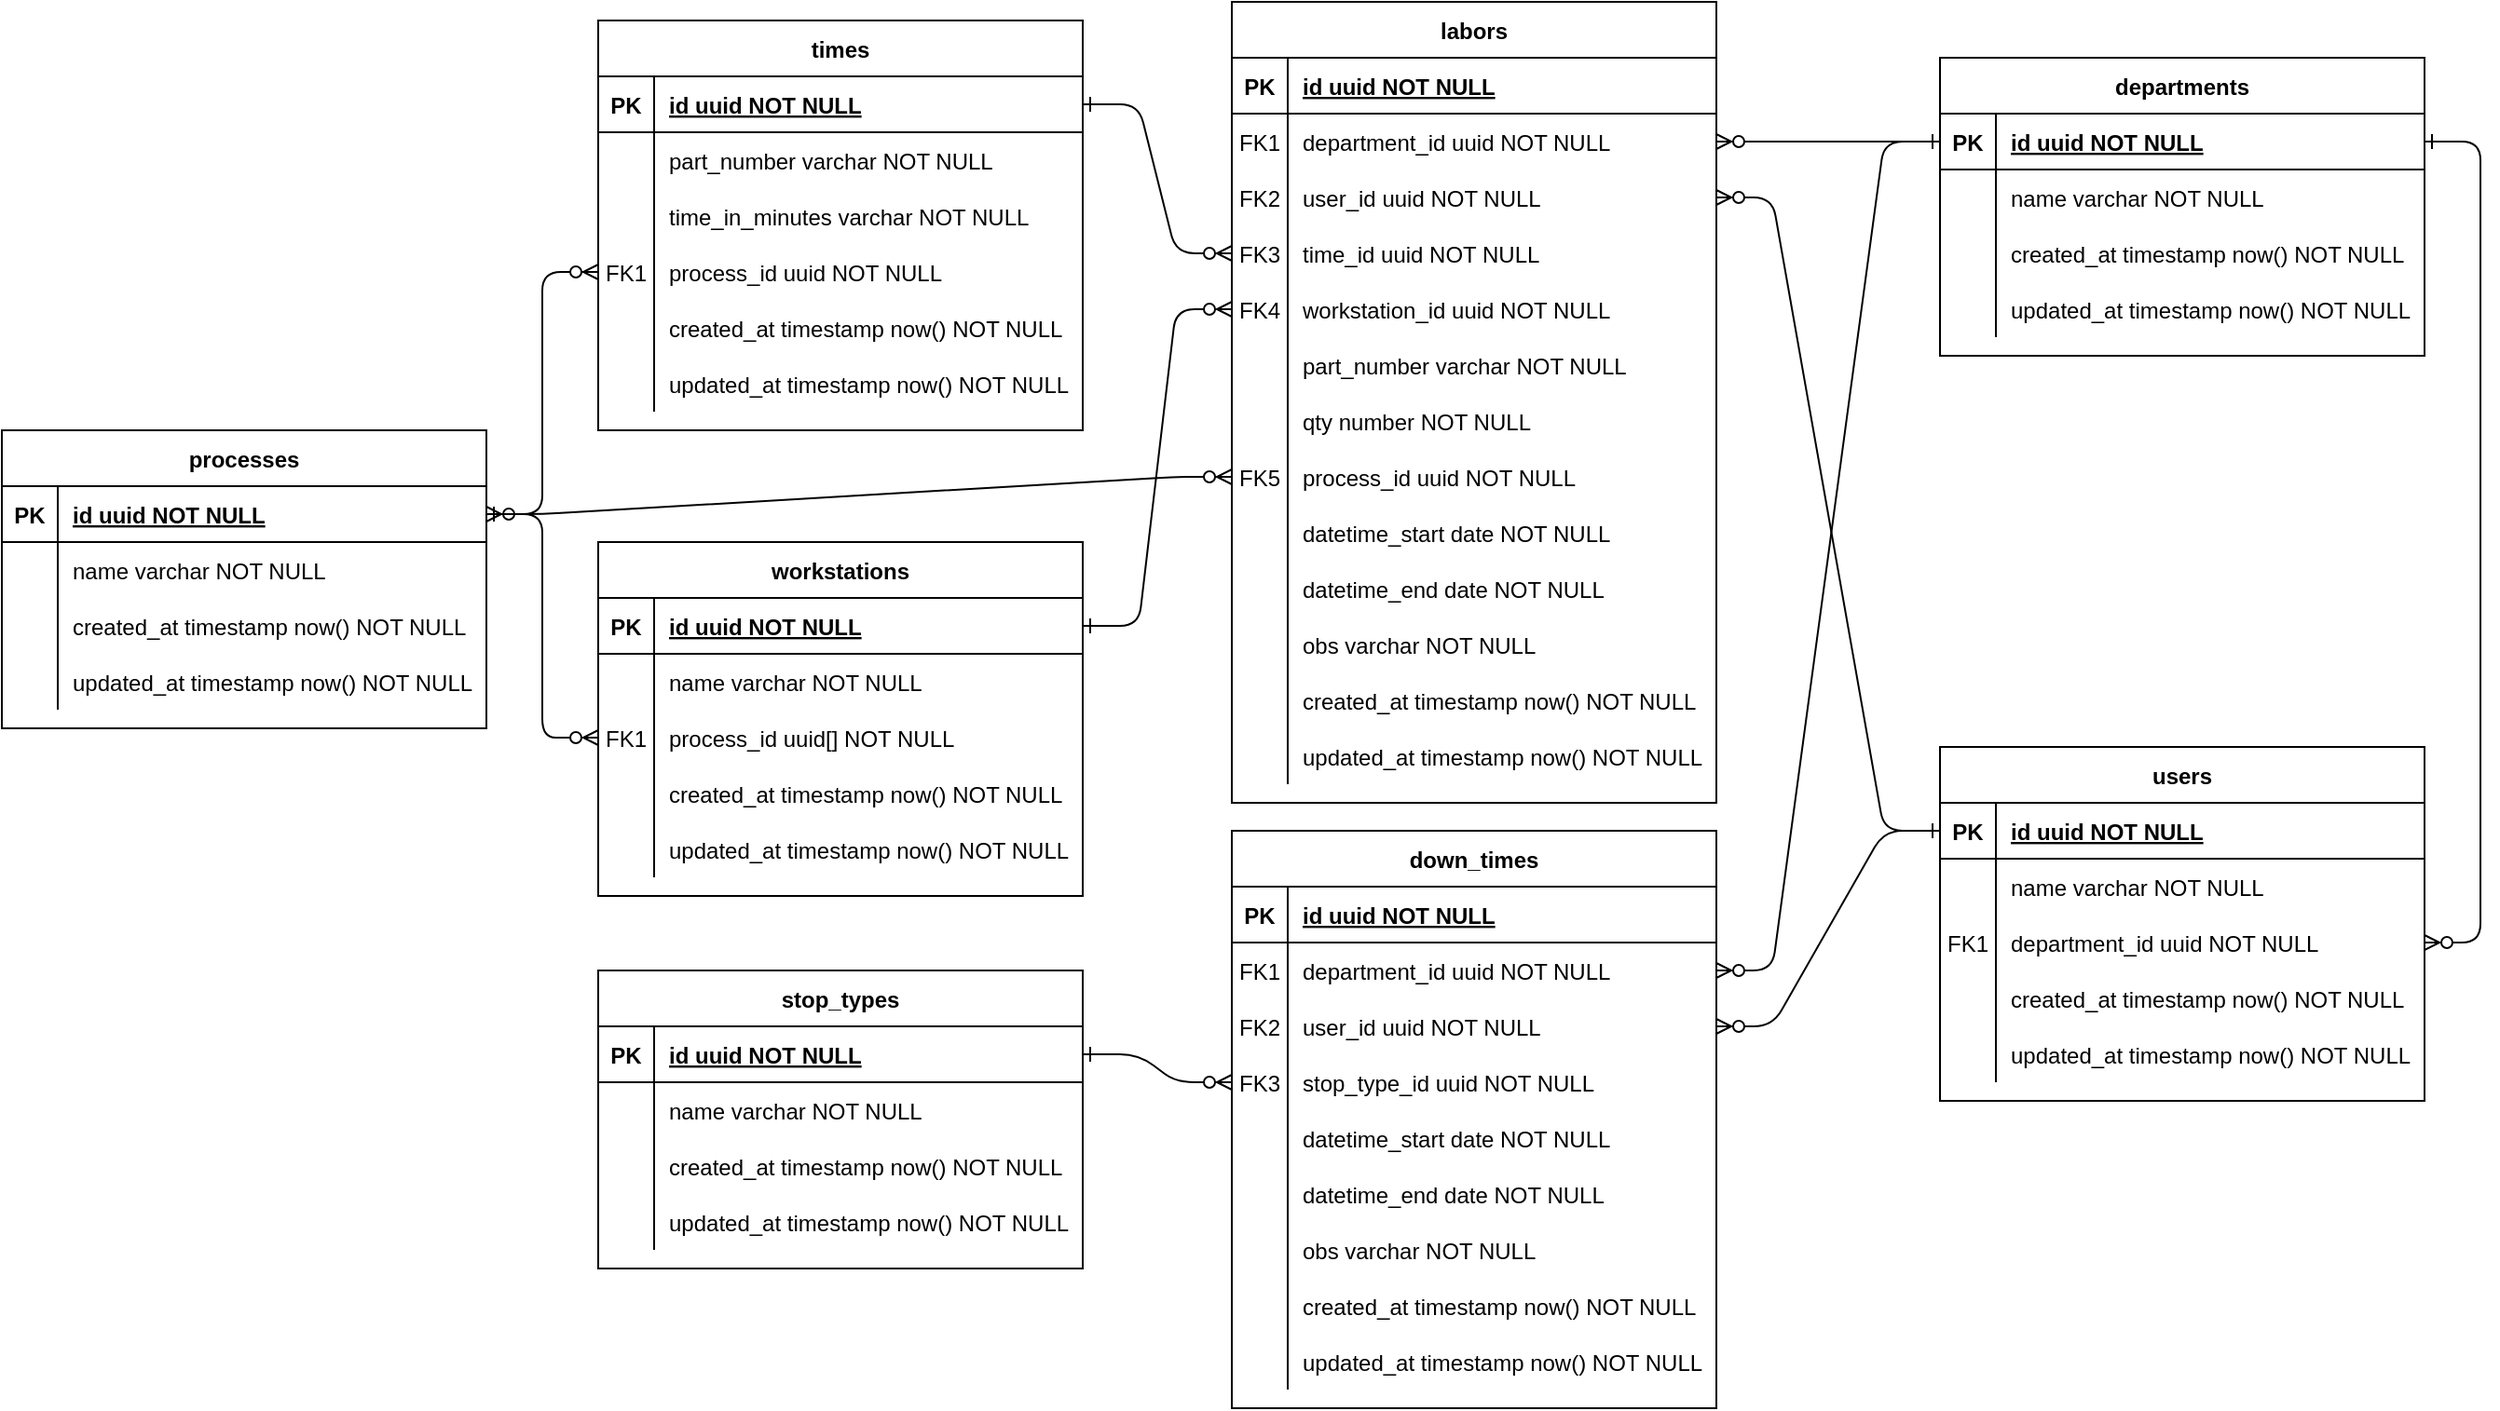<mxfile version="17.4.6" type="github">
  <diagram id="R2lEEEUBdFMjLlhIrx00" name="Page-1">
    <mxGraphModel dx="2272" dy="754" grid="1" gridSize="10" guides="1" tooltips="1" connect="1" arrows="1" fold="1" page="1" pageScale="1" pageWidth="850" pageHeight="1100" math="0" shadow="0" extFonts="Permanent Marker^https://fonts.googleapis.com/css?family=Permanent+Marker">
      <root>
        <mxCell id="0" />
        <mxCell id="1" parent="0" />
        <mxCell id="C-vyLk0tnHw3VtMMgP7b-13" value="down_times" style="shape=table;startSize=30;container=1;collapsible=1;childLayout=tableLayout;fixedRows=1;rowLines=0;fontStyle=1;align=center;resizeLast=1;" parent="1" vertex="1">
          <mxGeometry x="420" y="495" width="260" height="310" as="geometry" />
        </mxCell>
        <mxCell id="C-vyLk0tnHw3VtMMgP7b-14" value="" style="shape=partialRectangle;collapsible=0;dropTarget=0;pointerEvents=0;fillColor=none;points=[[0,0.5],[1,0.5]];portConstraint=eastwest;top=0;left=0;right=0;bottom=1;" parent="C-vyLk0tnHw3VtMMgP7b-13" vertex="1">
          <mxGeometry y="30" width="260" height="30" as="geometry" />
        </mxCell>
        <mxCell id="C-vyLk0tnHw3VtMMgP7b-15" value="PK" style="shape=partialRectangle;overflow=hidden;connectable=0;fillColor=none;top=0;left=0;bottom=0;right=0;fontStyle=1;" parent="C-vyLk0tnHw3VtMMgP7b-14" vertex="1">
          <mxGeometry width="30" height="30" as="geometry">
            <mxRectangle width="30" height="30" as="alternateBounds" />
          </mxGeometry>
        </mxCell>
        <mxCell id="C-vyLk0tnHw3VtMMgP7b-16" value="id uuid NOT NULL" style="shape=partialRectangle;overflow=hidden;connectable=0;fillColor=none;top=0;left=0;bottom=0;right=0;align=left;spacingLeft=6;fontStyle=5;" parent="C-vyLk0tnHw3VtMMgP7b-14" vertex="1">
          <mxGeometry x="30" width="230" height="30" as="geometry">
            <mxRectangle width="230" height="30" as="alternateBounds" />
          </mxGeometry>
        </mxCell>
        <mxCell id="C-vyLk0tnHw3VtMMgP7b-20" value="" style="shape=partialRectangle;collapsible=0;dropTarget=0;pointerEvents=0;fillColor=none;points=[[0,0.5],[1,0.5]];portConstraint=eastwest;top=0;left=0;right=0;bottom=0;" parent="C-vyLk0tnHw3VtMMgP7b-13" vertex="1">
          <mxGeometry y="60" width="260" height="30" as="geometry" />
        </mxCell>
        <mxCell id="C-vyLk0tnHw3VtMMgP7b-21" value="FK1" style="shape=partialRectangle;overflow=hidden;connectable=0;fillColor=none;top=0;left=0;bottom=0;right=0;" parent="C-vyLk0tnHw3VtMMgP7b-20" vertex="1">
          <mxGeometry width="30" height="30" as="geometry">
            <mxRectangle width="30" height="30" as="alternateBounds" />
          </mxGeometry>
        </mxCell>
        <mxCell id="C-vyLk0tnHw3VtMMgP7b-22" value="department_id uuid NOT NULL" style="shape=partialRectangle;overflow=hidden;connectable=0;fillColor=none;top=0;left=0;bottom=0;right=0;align=left;spacingLeft=6;" parent="C-vyLk0tnHw3VtMMgP7b-20" vertex="1">
          <mxGeometry x="30" width="230" height="30" as="geometry">
            <mxRectangle width="230" height="30" as="alternateBounds" />
          </mxGeometry>
        </mxCell>
        <mxCell id="Px8JfDyKP4B-a5duTkVS-34" value="" style="shape=partialRectangle;collapsible=0;dropTarget=0;pointerEvents=0;fillColor=none;points=[[0,0.5],[1,0.5]];portConstraint=eastwest;top=0;left=0;right=0;bottom=0;" vertex="1" parent="C-vyLk0tnHw3VtMMgP7b-13">
          <mxGeometry y="90" width="260" height="30" as="geometry" />
        </mxCell>
        <mxCell id="Px8JfDyKP4B-a5duTkVS-35" value="FK2" style="shape=partialRectangle;overflow=hidden;connectable=0;fillColor=none;top=0;left=0;bottom=0;right=0;" vertex="1" parent="Px8JfDyKP4B-a5duTkVS-34">
          <mxGeometry width="30" height="30" as="geometry">
            <mxRectangle width="30" height="30" as="alternateBounds" />
          </mxGeometry>
        </mxCell>
        <mxCell id="Px8JfDyKP4B-a5duTkVS-36" value="user_id uuid NOT NULL" style="shape=partialRectangle;overflow=hidden;connectable=0;fillColor=none;top=0;left=0;bottom=0;right=0;align=left;spacingLeft=6;" vertex="1" parent="Px8JfDyKP4B-a5duTkVS-34">
          <mxGeometry x="30" width="230" height="30" as="geometry">
            <mxRectangle width="230" height="30" as="alternateBounds" />
          </mxGeometry>
        </mxCell>
        <mxCell id="Px8JfDyKP4B-a5duTkVS-23" value="" style="shape=partialRectangle;collapsible=0;dropTarget=0;pointerEvents=0;fillColor=none;points=[[0,0.5],[1,0.5]];portConstraint=eastwest;top=0;left=0;right=0;bottom=0;" vertex="1" parent="C-vyLk0tnHw3VtMMgP7b-13">
          <mxGeometry y="120" width="260" height="30" as="geometry" />
        </mxCell>
        <mxCell id="Px8JfDyKP4B-a5duTkVS-24" value="FK3" style="shape=partialRectangle;overflow=hidden;connectable=0;fillColor=none;top=0;left=0;bottom=0;right=0;" vertex="1" parent="Px8JfDyKP4B-a5duTkVS-23">
          <mxGeometry width="30" height="30" as="geometry">
            <mxRectangle width="30" height="30" as="alternateBounds" />
          </mxGeometry>
        </mxCell>
        <mxCell id="Px8JfDyKP4B-a5duTkVS-25" value="stop_type_id uuid NOT NULL" style="shape=partialRectangle;overflow=hidden;connectable=0;fillColor=none;top=0;left=0;bottom=0;right=0;align=left;spacingLeft=6;" vertex="1" parent="Px8JfDyKP4B-a5duTkVS-23">
          <mxGeometry x="30" width="230" height="30" as="geometry">
            <mxRectangle width="230" height="30" as="alternateBounds" />
          </mxGeometry>
        </mxCell>
        <mxCell id="Px8JfDyKP4B-a5duTkVS-28" value="" style="shape=partialRectangle;collapsible=0;dropTarget=0;pointerEvents=0;fillColor=none;points=[[0,0.5],[1,0.5]];portConstraint=eastwest;top=0;left=0;right=0;bottom=0;" vertex="1" parent="C-vyLk0tnHw3VtMMgP7b-13">
          <mxGeometry y="150" width="260" height="30" as="geometry" />
        </mxCell>
        <mxCell id="Px8JfDyKP4B-a5duTkVS-29" value="" style="shape=partialRectangle;overflow=hidden;connectable=0;fillColor=none;top=0;left=0;bottom=0;right=0;" vertex="1" parent="Px8JfDyKP4B-a5duTkVS-28">
          <mxGeometry width="30" height="30" as="geometry">
            <mxRectangle width="30" height="30" as="alternateBounds" />
          </mxGeometry>
        </mxCell>
        <mxCell id="Px8JfDyKP4B-a5duTkVS-30" value="datetime_start date NOT NULL" style="shape=partialRectangle;overflow=hidden;connectable=0;fillColor=none;top=0;left=0;bottom=0;right=0;align=left;spacingLeft=6;" vertex="1" parent="Px8JfDyKP4B-a5duTkVS-28">
          <mxGeometry x="30" width="230" height="30" as="geometry">
            <mxRectangle width="230" height="30" as="alternateBounds" />
          </mxGeometry>
        </mxCell>
        <mxCell id="Px8JfDyKP4B-a5duTkVS-20" value="" style="shape=partialRectangle;collapsible=0;dropTarget=0;pointerEvents=0;fillColor=none;points=[[0,0.5],[1,0.5]];portConstraint=eastwest;top=0;left=0;right=0;bottom=0;" vertex="1" parent="C-vyLk0tnHw3VtMMgP7b-13">
          <mxGeometry y="180" width="260" height="30" as="geometry" />
        </mxCell>
        <mxCell id="Px8JfDyKP4B-a5duTkVS-21" value="" style="shape=partialRectangle;overflow=hidden;connectable=0;fillColor=none;top=0;left=0;bottom=0;right=0;" vertex="1" parent="Px8JfDyKP4B-a5duTkVS-20">
          <mxGeometry width="30" height="30" as="geometry">
            <mxRectangle width="30" height="30" as="alternateBounds" />
          </mxGeometry>
        </mxCell>
        <mxCell id="Px8JfDyKP4B-a5duTkVS-22" value="datetime_end date NOT NULL" style="shape=partialRectangle;overflow=hidden;connectable=0;fillColor=none;top=0;left=0;bottom=0;right=0;align=left;spacingLeft=6;" vertex="1" parent="Px8JfDyKP4B-a5duTkVS-20">
          <mxGeometry x="30" width="230" height="30" as="geometry">
            <mxRectangle width="230" height="30" as="alternateBounds" />
          </mxGeometry>
        </mxCell>
        <mxCell id="Px8JfDyKP4B-a5duTkVS-39" value="" style="shape=partialRectangle;collapsible=0;dropTarget=0;pointerEvents=0;fillColor=none;points=[[0,0.5],[1,0.5]];portConstraint=eastwest;top=0;left=0;right=0;bottom=0;" vertex="1" parent="C-vyLk0tnHw3VtMMgP7b-13">
          <mxGeometry y="210" width="260" height="30" as="geometry" />
        </mxCell>
        <mxCell id="Px8JfDyKP4B-a5duTkVS-40" value="" style="shape=partialRectangle;overflow=hidden;connectable=0;fillColor=none;top=0;left=0;bottom=0;right=0;" vertex="1" parent="Px8JfDyKP4B-a5duTkVS-39">
          <mxGeometry width="30" height="30" as="geometry">
            <mxRectangle width="30" height="30" as="alternateBounds" />
          </mxGeometry>
        </mxCell>
        <mxCell id="Px8JfDyKP4B-a5duTkVS-41" value="obs varchar NOT NULL" style="shape=partialRectangle;overflow=hidden;connectable=0;fillColor=none;top=0;left=0;bottom=0;right=0;align=left;spacingLeft=6;" vertex="1" parent="Px8JfDyKP4B-a5duTkVS-39">
          <mxGeometry x="30" width="230" height="30" as="geometry">
            <mxRectangle width="230" height="30" as="alternateBounds" />
          </mxGeometry>
        </mxCell>
        <mxCell id="Px8JfDyKP4B-a5duTkVS-31" value="" style="shape=partialRectangle;collapsible=0;dropTarget=0;pointerEvents=0;fillColor=none;points=[[0,0.5],[1,0.5]];portConstraint=eastwest;top=0;left=0;right=0;bottom=0;" vertex="1" parent="C-vyLk0tnHw3VtMMgP7b-13">
          <mxGeometry y="240" width="260" height="30" as="geometry" />
        </mxCell>
        <mxCell id="Px8JfDyKP4B-a5duTkVS-32" value="" style="shape=partialRectangle;overflow=hidden;connectable=0;fillColor=none;top=0;left=0;bottom=0;right=0;" vertex="1" parent="Px8JfDyKP4B-a5duTkVS-31">
          <mxGeometry width="30" height="30" as="geometry">
            <mxRectangle width="30" height="30" as="alternateBounds" />
          </mxGeometry>
        </mxCell>
        <mxCell id="Px8JfDyKP4B-a5duTkVS-33" value="created_at timestamp now() NOT NULL" style="shape=partialRectangle;overflow=hidden;connectable=0;fillColor=none;top=0;left=0;bottom=0;right=0;align=left;spacingLeft=6;" vertex="1" parent="Px8JfDyKP4B-a5duTkVS-31">
          <mxGeometry x="30" width="230" height="30" as="geometry">
            <mxRectangle width="230" height="30" as="alternateBounds" />
          </mxGeometry>
        </mxCell>
        <mxCell id="Px8JfDyKP4B-a5duTkVS-4" value="" style="shape=partialRectangle;collapsible=0;dropTarget=0;pointerEvents=0;fillColor=none;points=[[0,0.5],[1,0.5]];portConstraint=eastwest;top=0;left=0;right=0;bottom=0;" vertex="1" parent="C-vyLk0tnHw3VtMMgP7b-13">
          <mxGeometry y="270" width="260" height="30" as="geometry" />
        </mxCell>
        <mxCell id="Px8JfDyKP4B-a5duTkVS-5" value="" style="shape=partialRectangle;overflow=hidden;connectable=0;fillColor=none;top=0;left=0;bottom=0;right=0;" vertex="1" parent="Px8JfDyKP4B-a5duTkVS-4">
          <mxGeometry width="30" height="30" as="geometry">
            <mxRectangle width="30" height="30" as="alternateBounds" />
          </mxGeometry>
        </mxCell>
        <mxCell id="Px8JfDyKP4B-a5duTkVS-6" value="updated_at timestamp now() NOT NULL" style="shape=partialRectangle;overflow=hidden;connectable=0;fillColor=none;top=0;left=0;bottom=0;right=0;align=left;spacingLeft=6;" vertex="1" parent="Px8JfDyKP4B-a5duTkVS-4">
          <mxGeometry x="30" width="230" height="30" as="geometry">
            <mxRectangle width="230" height="30" as="alternateBounds" />
          </mxGeometry>
        </mxCell>
        <mxCell id="C-vyLk0tnHw3VtMMgP7b-23" value="times" style="shape=table;startSize=30;container=1;collapsible=1;childLayout=tableLayout;fixedRows=1;rowLines=0;fontStyle=1;align=center;resizeLast=1;" parent="1" vertex="1">
          <mxGeometry x="80" y="60" width="260" height="220" as="geometry" />
        </mxCell>
        <mxCell id="C-vyLk0tnHw3VtMMgP7b-24" value="" style="shape=partialRectangle;collapsible=0;dropTarget=0;pointerEvents=0;fillColor=none;points=[[0,0.5],[1,0.5]];portConstraint=eastwest;top=0;left=0;right=0;bottom=1;" parent="C-vyLk0tnHw3VtMMgP7b-23" vertex="1">
          <mxGeometry y="30" width="260" height="30" as="geometry" />
        </mxCell>
        <mxCell id="C-vyLk0tnHw3VtMMgP7b-25" value="PK" style="shape=partialRectangle;overflow=hidden;connectable=0;fillColor=none;top=0;left=0;bottom=0;right=0;fontStyle=1;" parent="C-vyLk0tnHw3VtMMgP7b-24" vertex="1">
          <mxGeometry width="30" height="30" as="geometry">
            <mxRectangle width="30" height="30" as="alternateBounds" />
          </mxGeometry>
        </mxCell>
        <mxCell id="C-vyLk0tnHw3VtMMgP7b-26" value="id uuid NOT NULL " style="shape=partialRectangle;overflow=hidden;connectable=0;fillColor=none;top=0;left=0;bottom=0;right=0;align=left;spacingLeft=6;fontStyle=5;" parent="C-vyLk0tnHw3VtMMgP7b-24" vertex="1">
          <mxGeometry x="30" width="230" height="30" as="geometry">
            <mxRectangle width="230" height="30" as="alternateBounds" />
          </mxGeometry>
        </mxCell>
        <mxCell id="Px8JfDyKP4B-a5duTkVS-7" value="" style="shape=partialRectangle;collapsible=0;dropTarget=0;pointerEvents=0;fillColor=none;points=[[0,0.5],[1,0.5]];portConstraint=eastwest;top=0;left=0;right=0;bottom=0;" vertex="1" parent="C-vyLk0tnHw3VtMMgP7b-23">
          <mxGeometry y="60" width="260" height="30" as="geometry" />
        </mxCell>
        <mxCell id="Px8JfDyKP4B-a5duTkVS-8" value="" style="shape=partialRectangle;overflow=hidden;connectable=0;fillColor=none;top=0;left=0;bottom=0;right=0;" vertex="1" parent="Px8JfDyKP4B-a5duTkVS-7">
          <mxGeometry width="30" height="30" as="geometry">
            <mxRectangle width="30" height="30" as="alternateBounds" />
          </mxGeometry>
        </mxCell>
        <mxCell id="Px8JfDyKP4B-a5duTkVS-9" value="part_number varchar NOT NULL" style="shape=partialRectangle;overflow=hidden;connectable=0;fillColor=none;top=0;left=0;bottom=0;right=0;align=left;spacingLeft=6;" vertex="1" parent="Px8JfDyKP4B-a5duTkVS-7">
          <mxGeometry x="30" width="230" height="30" as="geometry">
            <mxRectangle width="230" height="30" as="alternateBounds" />
          </mxGeometry>
        </mxCell>
        <mxCell id="Px8JfDyKP4B-a5duTkVS-100" value="" style="shape=partialRectangle;collapsible=0;dropTarget=0;pointerEvents=0;fillColor=none;points=[[0,0.5],[1,0.5]];portConstraint=eastwest;top=0;left=0;right=0;bottom=0;" vertex="1" parent="C-vyLk0tnHw3VtMMgP7b-23">
          <mxGeometry y="90" width="260" height="30" as="geometry" />
        </mxCell>
        <mxCell id="Px8JfDyKP4B-a5duTkVS-101" value="" style="shape=partialRectangle;overflow=hidden;connectable=0;fillColor=none;top=0;left=0;bottom=0;right=0;" vertex="1" parent="Px8JfDyKP4B-a5duTkVS-100">
          <mxGeometry width="30" height="30" as="geometry">
            <mxRectangle width="30" height="30" as="alternateBounds" />
          </mxGeometry>
        </mxCell>
        <mxCell id="Px8JfDyKP4B-a5duTkVS-102" value="time_in_minutes varchar NOT NULL" style="shape=partialRectangle;overflow=hidden;connectable=0;fillColor=none;top=0;left=0;bottom=0;right=0;align=left;spacingLeft=6;" vertex="1" parent="Px8JfDyKP4B-a5duTkVS-100">
          <mxGeometry x="30" width="230" height="30" as="geometry">
            <mxRectangle width="230" height="30" as="alternateBounds" />
          </mxGeometry>
        </mxCell>
        <mxCell id="Px8JfDyKP4B-a5duTkVS-141" value="" style="shape=partialRectangle;collapsible=0;dropTarget=0;pointerEvents=0;fillColor=none;points=[[0,0.5],[1,0.5]];portConstraint=eastwest;top=0;left=0;right=0;bottom=0;" vertex="1" parent="C-vyLk0tnHw3VtMMgP7b-23">
          <mxGeometry y="120" width="260" height="30" as="geometry" />
        </mxCell>
        <mxCell id="Px8JfDyKP4B-a5duTkVS-142" value="FK1" style="shape=partialRectangle;overflow=hidden;connectable=0;fillColor=none;top=0;left=0;bottom=0;right=0;" vertex="1" parent="Px8JfDyKP4B-a5duTkVS-141">
          <mxGeometry width="30" height="30" as="geometry">
            <mxRectangle width="30" height="30" as="alternateBounds" />
          </mxGeometry>
        </mxCell>
        <mxCell id="Px8JfDyKP4B-a5duTkVS-143" value="process_id uuid NOT NULL" style="shape=partialRectangle;overflow=hidden;connectable=0;fillColor=none;top=0;left=0;bottom=0;right=0;align=left;spacingLeft=6;" vertex="1" parent="Px8JfDyKP4B-a5duTkVS-141">
          <mxGeometry x="30" width="230" height="30" as="geometry">
            <mxRectangle width="230" height="30" as="alternateBounds" />
          </mxGeometry>
        </mxCell>
        <mxCell id="Px8JfDyKP4B-a5duTkVS-13" value="" style="shape=partialRectangle;collapsible=0;dropTarget=0;pointerEvents=0;fillColor=none;points=[[0,0.5],[1,0.5]];portConstraint=eastwest;top=0;left=0;right=0;bottom=0;" vertex="1" parent="C-vyLk0tnHw3VtMMgP7b-23">
          <mxGeometry y="150" width="260" height="30" as="geometry" />
        </mxCell>
        <mxCell id="Px8JfDyKP4B-a5duTkVS-14" value="" style="shape=partialRectangle;overflow=hidden;connectable=0;fillColor=none;top=0;left=0;bottom=0;right=0;" vertex="1" parent="Px8JfDyKP4B-a5duTkVS-13">
          <mxGeometry width="30" height="30" as="geometry">
            <mxRectangle width="30" height="30" as="alternateBounds" />
          </mxGeometry>
        </mxCell>
        <mxCell id="Px8JfDyKP4B-a5duTkVS-15" value="created_at timestamp now() NOT NULL" style="shape=partialRectangle;overflow=hidden;connectable=0;fillColor=none;top=0;left=0;bottom=0;right=0;align=left;spacingLeft=6;" vertex="1" parent="Px8JfDyKP4B-a5duTkVS-13">
          <mxGeometry x="30" width="230" height="30" as="geometry">
            <mxRectangle width="230" height="30" as="alternateBounds" />
          </mxGeometry>
        </mxCell>
        <mxCell id="Px8JfDyKP4B-a5duTkVS-42" value="" style="shape=partialRectangle;collapsible=0;dropTarget=0;pointerEvents=0;fillColor=none;points=[[0,0.5],[1,0.5]];portConstraint=eastwest;top=0;left=0;right=0;bottom=0;" vertex="1" parent="C-vyLk0tnHw3VtMMgP7b-23">
          <mxGeometry y="180" width="260" height="30" as="geometry" />
        </mxCell>
        <mxCell id="Px8JfDyKP4B-a5duTkVS-43" value="" style="shape=partialRectangle;overflow=hidden;connectable=0;fillColor=none;top=0;left=0;bottom=0;right=0;" vertex="1" parent="Px8JfDyKP4B-a5duTkVS-42">
          <mxGeometry width="30" height="30" as="geometry">
            <mxRectangle width="30" height="30" as="alternateBounds" />
          </mxGeometry>
        </mxCell>
        <mxCell id="Px8JfDyKP4B-a5duTkVS-44" value="updated_at timestamp now() NOT NULL" style="shape=partialRectangle;overflow=hidden;connectable=0;fillColor=none;top=0;left=0;bottom=0;right=0;align=left;spacingLeft=6;" vertex="1" parent="Px8JfDyKP4B-a5duTkVS-42">
          <mxGeometry x="30" width="230" height="30" as="geometry">
            <mxRectangle width="230" height="30" as="alternateBounds" />
          </mxGeometry>
        </mxCell>
        <mxCell id="Px8JfDyKP4B-a5duTkVS-45" value="users" style="shape=table;startSize=30;container=1;collapsible=1;childLayout=tableLayout;fixedRows=1;rowLines=0;fontStyle=1;align=center;resizeLast=1;" vertex="1" parent="1">
          <mxGeometry x="800" y="450" width="260" height="190" as="geometry" />
        </mxCell>
        <mxCell id="Px8JfDyKP4B-a5duTkVS-46" value="" style="shape=partialRectangle;collapsible=0;dropTarget=0;pointerEvents=0;fillColor=none;points=[[0,0.5],[1,0.5]];portConstraint=eastwest;top=0;left=0;right=0;bottom=1;" vertex="1" parent="Px8JfDyKP4B-a5duTkVS-45">
          <mxGeometry y="30" width="260" height="30" as="geometry" />
        </mxCell>
        <mxCell id="Px8JfDyKP4B-a5duTkVS-47" value="PK" style="shape=partialRectangle;overflow=hidden;connectable=0;fillColor=none;top=0;left=0;bottom=0;right=0;fontStyle=1;" vertex="1" parent="Px8JfDyKP4B-a5duTkVS-46">
          <mxGeometry width="30" height="30" as="geometry">
            <mxRectangle width="30" height="30" as="alternateBounds" />
          </mxGeometry>
        </mxCell>
        <mxCell id="Px8JfDyKP4B-a5duTkVS-48" value="id uuid NOT NULL" style="shape=partialRectangle;overflow=hidden;connectable=0;fillColor=none;top=0;left=0;bottom=0;right=0;align=left;spacingLeft=6;fontStyle=5;" vertex="1" parent="Px8JfDyKP4B-a5duTkVS-46">
          <mxGeometry x="30" width="230" height="30" as="geometry">
            <mxRectangle width="230" height="30" as="alternateBounds" />
          </mxGeometry>
        </mxCell>
        <mxCell id="Px8JfDyKP4B-a5duTkVS-52" value="" style="shape=partialRectangle;collapsible=0;dropTarget=0;pointerEvents=0;fillColor=none;points=[[0,0.5],[1,0.5]];portConstraint=eastwest;top=0;left=0;right=0;bottom=0;" vertex="1" parent="Px8JfDyKP4B-a5duTkVS-45">
          <mxGeometry y="60" width="260" height="30" as="geometry" />
        </mxCell>
        <mxCell id="Px8JfDyKP4B-a5duTkVS-53" value="" style="shape=partialRectangle;overflow=hidden;connectable=0;fillColor=none;top=0;left=0;bottom=0;right=0;" vertex="1" parent="Px8JfDyKP4B-a5duTkVS-52">
          <mxGeometry width="30" height="30" as="geometry">
            <mxRectangle width="30" height="30" as="alternateBounds" />
          </mxGeometry>
        </mxCell>
        <mxCell id="Px8JfDyKP4B-a5duTkVS-54" value="name varchar NOT NULL" style="shape=partialRectangle;overflow=hidden;connectable=0;fillColor=none;top=0;left=0;bottom=0;right=0;align=left;spacingLeft=6;" vertex="1" parent="Px8JfDyKP4B-a5duTkVS-52">
          <mxGeometry x="30" width="230" height="30" as="geometry">
            <mxRectangle width="230" height="30" as="alternateBounds" />
          </mxGeometry>
        </mxCell>
        <mxCell id="Px8JfDyKP4B-a5duTkVS-96" value="" style="shape=partialRectangle;collapsible=0;dropTarget=0;pointerEvents=0;fillColor=none;points=[[0,0.5],[1,0.5]];portConstraint=eastwest;top=0;left=0;right=0;bottom=0;" vertex="1" parent="Px8JfDyKP4B-a5duTkVS-45">
          <mxGeometry y="90" width="260" height="30" as="geometry" />
        </mxCell>
        <mxCell id="Px8JfDyKP4B-a5duTkVS-97" value="FK1" style="shape=partialRectangle;overflow=hidden;connectable=0;fillColor=none;top=0;left=0;bottom=0;right=0;" vertex="1" parent="Px8JfDyKP4B-a5duTkVS-96">
          <mxGeometry width="30" height="30" as="geometry">
            <mxRectangle width="30" height="30" as="alternateBounds" />
          </mxGeometry>
        </mxCell>
        <mxCell id="Px8JfDyKP4B-a5duTkVS-98" value="department_id uuid NOT NULL" style="shape=partialRectangle;overflow=hidden;connectable=0;fillColor=none;top=0;left=0;bottom=0;right=0;align=left;spacingLeft=6;" vertex="1" parent="Px8JfDyKP4B-a5duTkVS-96">
          <mxGeometry x="30" width="230" height="30" as="geometry">
            <mxRectangle width="230" height="30" as="alternateBounds" />
          </mxGeometry>
        </mxCell>
        <mxCell id="Px8JfDyKP4B-a5duTkVS-70" value="" style="shape=partialRectangle;collapsible=0;dropTarget=0;pointerEvents=0;fillColor=none;points=[[0,0.5],[1,0.5]];portConstraint=eastwest;top=0;left=0;right=0;bottom=0;" vertex="1" parent="Px8JfDyKP4B-a5duTkVS-45">
          <mxGeometry y="120" width="260" height="30" as="geometry" />
        </mxCell>
        <mxCell id="Px8JfDyKP4B-a5duTkVS-71" value="" style="shape=partialRectangle;overflow=hidden;connectable=0;fillColor=none;top=0;left=0;bottom=0;right=0;" vertex="1" parent="Px8JfDyKP4B-a5duTkVS-70">
          <mxGeometry width="30" height="30" as="geometry">
            <mxRectangle width="30" height="30" as="alternateBounds" />
          </mxGeometry>
        </mxCell>
        <mxCell id="Px8JfDyKP4B-a5duTkVS-72" value="created_at timestamp now() NOT NULL" style="shape=partialRectangle;overflow=hidden;connectable=0;fillColor=none;top=0;left=0;bottom=0;right=0;align=left;spacingLeft=6;" vertex="1" parent="Px8JfDyKP4B-a5duTkVS-70">
          <mxGeometry x="30" width="230" height="30" as="geometry">
            <mxRectangle width="230" height="30" as="alternateBounds" />
          </mxGeometry>
        </mxCell>
        <mxCell id="Px8JfDyKP4B-a5duTkVS-73" value="" style="shape=partialRectangle;collapsible=0;dropTarget=0;pointerEvents=0;fillColor=none;points=[[0,0.5],[1,0.5]];portConstraint=eastwest;top=0;left=0;right=0;bottom=0;" vertex="1" parent="Px8JfDyKP4B-a5duTkVS-45">
          <mxGeometry y="150" width="260" height="30" as="geometry" />
        </mxCell>
        <mxCell id="Px8JfDyKP4B-a5duTkVS-74" value="" style="shape=partialRectangle;overflow=hidden;connectable=0;fillColor=none;top=0;left=0;bottom=0;right=0;" vertex="1" parent="Px8JfDyKP4B-a5duTkVS-73">
          <mxGeometry width="30" height="30" as="geometry">
            <mxRectangle width="30" height="30" as="alternateBounds" />
          </mxGeometry>
        </mxCell>
        <mxCell id="Px8JfDyKP4B-a5duTkVS-75" value="updated_at timestamp now() NOT NULL" style="shape=partialRectangle;overflow=hidden;connectable=0;fillColor=none;top=0;left=0;bottom=0;right=0;align=left;spacingLeft=6;" vertex="1" parent="Px8JfDyKP4B-a5duTkVS-73">
          <mxGeometry x="30" width="230" height="30" as="geometry">
            <mxRectangle width="230" height="30" as="alternateBounds" />
          </mxGeometry>
        </mxCell>
        <mxCell id="Px8JfDyKP4B-a5duTkVS-80" value="" style="edgeStyle=entityRelationEdgeStyle;endArrow=ERzeroToMany;startArrow=ERone;endFill=1;startFill=0;entryX=1;entryY=0.5;entryDx=0;entryDy=0;exitX=0;exitY=0.5;exitDx=0;exitDy=0;" edge="1" parent="1" source="Px8JfDyKP4B-a5duTkVS-82" target="Px8JfDyKP4B-a5duTkVS-108">
          <mxGeometry width="100" height="100" relative="1" as="geometry">
            <mxPoint x="830" y="90" as="sourcePoint" />
            <mxPoint x="1040" y="160" as="targetPoint" />
          </mxGeometry>
        </mxCell>
        <mxCell id="Px8JfDyKP4B-a5duTkVS-81" value="departments" style="shape=table;startSize=30;container=1;collapsible=1;childLayout=tableLayout;fixedRows=1;rowLines=0;fontStyle=1;align=center;resizeLast=1;" vertex="1" parent="1">
          <mxGeometry x="800" y="80" width="260" height="160" as="geometry" />
        </mxCell>
        <mxCell id="Px8JfDyKP4B-a5duTkVS-82" value="" style="shape=partialRectangle;collapsible=0;dropTarget=0;pointerEvents=0;fillColor=none;points=[[0,0.5],[1,0.5]];portConstraint=eastwest;top=0;left=0;right=0;bottom=1;" vertex="1" parent="Px8JfDyKP4B-a5duTkVS-81">
          <mxGeometry y="30" width="260" height="30" as="geometry" />
        </mxCell>
        <mxCell id="Px8JfDyKP4B-a5duTkVS-83" value="PK" style="shape=partialRectangle;overflow=hidden;connectable=0;fillColor=none;top=0;left=0;bottom=0;right=0;fontStyle=1;" vertex="1" parent="Px8JfDyKP4B-a5duTkVS-82">
          <mxGeometry width="30" height="30" as="geometry">
            <mxRectangle width="30" height="30" as="alternateBounds" />
          </mxGeometry>
        </mxCell>
        <mxCell id="Px8JfDyKP4B-a5duTkVS-84" value="id uuid NOT NULL" style="shape=partialRectangle;overflow=hidden;connectable=0;fillColor=none;top=0;left=0;bottom=0;right=0;align=left;spacingLeft=6;fontStyle=5;" vertex="1" parent="Px8JfDyKP4B-a5duTkVS-82">
          <mxGeometry x="30" width="230" height="30" as="geometry">
            <mxRectangle width="230" height="30" as="alternateBounds" />
          </mxGeometry>
        </mxCell>
        <mxCell id="Px8JfDyKP4B-a5duTkVS-85" value="" style="shape=partialRectangle;collapsible=0;dropTarget=0;pointerEvents=0;fillColor=none;points=[[0,0.5],[1,0.5]];portConstraint=eastwest;top=0;left=0;right=0;bottom=0;" vertex="1" parent="Px8JfDyKP4B-a5duTkVS-81">
          <mxGeometry y="60" width="260" height="30" as="geometry" />
        </mxCell>
        <mxCell id="Px8JfDyKP4B-a5duTkVS-86" value="" style="shape=partialRectangle;overflow=hidden;connectable=0;fillColor=none;top=0;left=0;bottom=0;right=0;" vertex="1" parent="Px8JfDyKP4B-a5duTkVS-85">
          <mxGeometry width="30" height="30" as="geometry">
            <mxRectangle width="30" height="30" as="alternateBounds" />
          </mxGeometry>
        </mxCell>
        <mxCell id="Px8JfDyKP4B-a5duTkVS-87" value="name varchar NOT NULL" style="shape=partialRectangle;overflow=hidden;connectable=0;fillColor=none;top=0;left=0;bottom=0;right=0;align=left;spacingLeft=6;" vertex="1" parent="Px8JfDyKP4B-a5duTkVS-85">
          <mxGeometry x="30" width="230" height="30" as="geometry">
            <mxRectangle width="230" height="30" as="alternateBounds" />
          </mxGeometry>
        </mxCell>
        <mxCell id="Px8JfDyKP4B-a5duTkVS-88" value="" style="shape=partialRectangle;collapsible=0;dropTarget=0;pointerEvents=0;fillColor=none;points=[[0,0.5],[1,0.5]];portConstraint=eastwest;top=0;left=0;right=0;bottom=0;" vertex="1" parent="Px8JfDyKP4B-a5duTkVS-81">
          <mxGeometry y="90" width="260" height="30" as="geometry" />
        </mxCell>
        <mxCell id="Px8JfDyKP4B-a5duTkVS-89" value="" style="shape=partialRectangle;overflow=hidden;connectable=0;fillColor=none;top=0;left=0;bottom=0;right=0;" vertex="1" parent="Px8JfDyKP4B-a5duTkVS-88">
          <mxGeometry width="30" height="30" as="geometry">
            <mxRectangle width="30" height="30" as="alternateBounds" />
          </mxGeometry>
        </mxCell>
        <mxCell id="Px8JfDyKP4B-a5duTkVS-90" value="created_at timestamp now() NOT NULL" style="shape=partialRectangle;overflow=hidden;connectable=0;fillColor=none;top=0;left=0;bottom=0;right=0;align=left;spacingLeft=6;" vertex="1" parent="Px8JfDyKP4B-a5duTkVS-88">
          <mxGeometry x="30" width="230" height="30" as="geometry">
            <mxRectangle width="230" height="30" as="alternateBounds" />
          </mxGeometry>
        </mxCell>
        <mxCell id="Px8JfDyKP4B-a5duTkVS-91" value="" style="shape=partialRectangle;collapsible=0;dropTarget=0;pointerEvents=0;fillColor=none;points=[[0,0.5],[1,0.5]];portConstraint=eastwest;top=0;left=0;right=0;bottom=0;" vertex="1" parent="Px8JfDyKP4B-a5duTkVS-81">
          <mxGeometry y="120" width="260" height="30" as="geometry" />
        </mxCell>
        <mxCell id="Px8JfDyKP4B-a5duTkVS-92" value="" style="shape=partialRectangle;overflow=hidden;connectable=0;fillColor=none;top=0;left=0;bottom=0;right=0;" vertex="1" parent="Px8JfDyKP4B-a5duTkVS-91">
          <mxGeometry width="30" height="30" as="geometry">
            <mxRectangle width="30" height="30" as="alternateBounds" />
          </mxGeometry>
        </mxCell>
        <mxCell id="Px8JfDyKP4B-a5duTkVS-93" value="updated_at timestamp now() NOT NULL" style="shape=partialRectangle;overflow=hidden;connectable=0;fillColor=none;top=0;left=0;bottom=0;right=0;align=left;spacingLeft=6;" vertex="1" parent="Px8JfDyKP4B-a5duTkVS-91">
          <mxGeometry x="30" width="230" height="30" as="geometry">
            <mxRectangle width="230" height="30" as="alternateBounds" />
          </mxGeometry>
        </mxCell>
        <mxCell id="Px8JfDyKP4B-a5duTkVS-99" value="" style="edgeStyle=entityRelationEdgeStyle;endArrow=ERzeroToMany;startArrow=ERone;endFill=1;startFill=0;exitX=1;exitY=0.5;exitDx=0;exitDy=0;" edge="1" parent="1" source="Px8JfDyKP4B-a5duTkVS-82" target="Px8JfDyKP4B-a5duTkVS-96">
          <mxGeometry width="100" height="100" relative="1" as="geometry">
            <mxPoint x="640" y="110" as="sourcePoint" />
            <mxPoint x="850" y="180" as="targetPoint" />
          </mxGeometry>
        </mxCell>
        <mxCell id="Px8JfDyKP4B-a5duTkVS-103" value="" style="edgeStyle=entityRelationEdgeStyle;endArrow=ERzeroToMany;startArrow=ERone;endFill=1;startFill=0;entryX=1;entryY=0.5;entryDx=0;entryDy=0;exitX=0;exitY=0.5;exitDx=0;exitDy=0;" edge="1" parent="1" source="Px8JfDyKP4B-a5duTkVS-82" target="C-vyLk0tnHw3VtMMgP7b-20">
          <mxGeometry width="100" height="100" relative="1" as="geometry">
            <mxPoint x="630" y="410" as="sourcePoint" />
            <mxPoint x="890" y="160" as="targetPoint" />
          </mxGeometry>
        </mxCell>
        <mxCell id="Px8JfDyKP4B-a5duTkVS-104" value="labors" style="shape=table;startSize=30;container=1;collapsible=1;childLayout=tableLayout;fixedRows=1;rowLines=0;fontStyle=1;align=center;resizeLast=1;" vertex="1" parent="1">
          <mxGeometry x="420" y="50" width="260" height="430" as="geometry" />
        </mxCell>
        <mxCell id="Px8JfDyKP4B-a5duTkVS-105" value="" style="shape=partialRectangle;collapsible=0;dropTarget=0;pointerEvents=0;fillColor=none;points=[[0,0.5],[1,0.5]];portConstraint=eastwest;top=0;left=0;right=0;bottom=1;" vertex="1" parent="Px8JfDyKP4B-a5duTkVS-104">
          <mxGeometry y="30" width="260" height="30" as="geometry" />
        </mxCell>
        <mxCell id="Px8JfDyKP4B-a5duTkVS-106" value="PK" style="shape=partialRectangle;overflow=hidden;connectable=0;fillColor=none;top=0;left=0;bottom=0;right=0;fontStyle=1;" vertex="1" parent="Px8JfDyKP4B-a5duTkVS-105">
          <mxGeometry width="30" height="30" as="geometry">
            <mxRectangle width="30" height="30" as="alternateBounds" />
          </mxGeometry>
        </mxCell>
        <mxCell id="Px8JfDyKP4B-a5duTkVS-107" value="id uuid NOT NULL" style="shape=partialRectangle;overflow=hidden;connectable=0;fillColor=none;top=0;left=0;bottom=0;right=0;align=left;spacingLeft=6;fontStyle=5;" vertex="1" parent="Px8JfDyKP4B-a5duTkVS-105">
          <mxGeometry x="30" width="230" height="30" as="geometry">
            <mxRectangle width="230" height="30" as="alternateBounds" />
          </mxGeometry>
        </mxCell>
        <mxCell id="Px8JfDyKP4B-a5duTkVS-108" value="" style="shape=partialRectangle;collapsible=0;dropTarget=0;pointerEvents=0;fillColor=none;points=[[0,0.5],[1,0.5]];portConstraint=eastwest;top=0;left=0;right=0;bottom=0;" vertex="1" parent="Px8JfDyKP4B-a5duTkVS-104">
          <mxGeometry y="60" width="260" height="30" as="geometry" />
        </mxCell>
        <mxCell id="Px8JfDyKP4B-a5duTkVS-109" value="FK1" style="shape=partialRectangle;overflow=hidden;connectable=0;fillColor=none;top=0;left=0;bottom=0;right=0;" vertex="1" parent="Px8JfDyKP4B-a5duTkVS-108">
          <mxGeometry width="30" height="30" as="geometry">
            <mxRectangle width="30" height="30" as="alternateBounds" />
          </mxGeometry>
        </mxCell>
        <mxCell id="Px8JfDyKP4B-a5duTkVS-110" value="department_id uuid NOT NULL" style="shape=partialRectangle;overflow=hidden;connectable=0;fillColor=none;top=0;left=0;bottom=0;right=0;align=left;spacingLeft=6;" vertex="1" parent="Px8JfDyKP4B-a5duTkVS-108">
          <mxGeometry x="30" width="230" height="30" as="geometry">
            <mxRectangle width="230" height="30" as="alternateBounds" />
          </mxGeometry>
        </mxCell>
        <mxCell id="Px8JfDyKP4B-a5duTkVS-111" value="" style="shape=partialRectangle;collapsible=0;dropTarget=0;pointerEvents=0;fillColor=none;points=[[0,0.5],[1,0.5]];portConstraint=eastwest;top=0;left=0;right=0;bottom=0;" vertex="1" parent="Px8JfDyKP4B-a5duTkVS-104">
          <mxGeometry y="90" width="260" height="30" as="geometry" />
        </mxCell>
        <mxCell id="Px8JfDyKP4B-a5duTkVS-112" value="FK2" style="shape=partialRectangle;overflow=hidden;connectable=0;fillColor=none;top=0;left=0;bottom=0;right=0;" vertex="1" parent="Px8JfDyKP4B-a5duTkVS-111">
          <mxGeometry width="30" height="30" as="geometry">
            <mxRectangle width="30" height="30" as="alternateBounds" />
          </mxGeometry>
        </mxCell>
        <mxCell id="Px8JfDyKP4B-a5duTkVS-113" value="user_id uuid NOT NULL" style="shape=partialRectangle;overflow=hidden;connectable=0;fillColor=none;top=0;left=0;bottom=0;right=0;align=left;spacingLeft=6;" vertex="1" parent="Px8JfDyKP4B-a5duTkVS-111">
          <mxGeometry x="30" width="230" height="30" as="geometry">
            <mxRectangle width="230" height="30" as="alternateBounds" />
          </mxGeometry>
        </mxCell>
        <mxCell id="Px8JfDyKP4B-a5duTkVS-114" value="" style="shape=partialRectangle;collapsible=0;dropTarget=0;pointerEvents=0;fillColor=none;points=[[0,0.5],[1,0.5]];portConstraint=eastwest;top=0;left=0;right=0;bottom=0;" vertex="1" parent="Px8JfDyKP4B-a5duTkVS-104">
          <mxGeometry y="120" width="260" height="30" as="geometry" />
        </mxCell>
        <mxCell id="Px8JfDyKP4B-a5duTkVS-115" value="FK3" style="shape=partialRectangle;overflow=hidden;connectable=0;fillColor=none;top=0;left=0;bottom=0;right=0;" vertex="1" parent="Px8JfDyKP4B-a5duTkVS-114">
          <mxGeometry width="30" height="30" as="geometry">
            <mxRectangle width="30" height="30" as="alternateBounds" />
          </mxGeometry>
        </mxCell>
        <mxCell id="Px8JfDyKP4B-a5duTkVS-116" value="time_id uuid NOT NULL" style="shape=partialRectangle;overflow=hidden;connectable=0;fillColor=none;top=0;left=0;bottom=0;right=0;align=left;spacingLeft=6;" vertex="1" parent="Px8JfDyKP4B-a5duTkVS-114">
          <mxGeometry x="30" width="230" height="30" as="geometry">
            <mxRectangle width="230" height="30" as="alternateBounds" />
          </mxGeometry>
        </mxCell>
        <mxCell id="Px8JfDyKP4B-a5duTkVS-211" value="" style="shape=partialRectangle;collapsible=0;dropTarget=0;pointerEvents=0;fillColor=none;points=[[0,0.5],[1,0.5]];portConstraint=eastwest;top=0;left=0;right=0;bottom=0;" vertex="1" parent="Px8JfDyKP4B-a5duTkVS-104">
          <mxGeometry y="150" width="260" height="30" as="geometry" />
        </mxCell>
        <mxCell id="Px8JfDyKP4B-a5duTkVS-212" value="FK4" style="shape=partialRectangle;overflow=hidden;connectable=0;fillColor=none;top=0;left=0;bottom=0;right=0;" vertex="1" parent="Px8JfDyKP4B-a5duTkVS-211">
          <mxGeometry width="30" height="30" as="geometry">
            <mxRectangle width="30" height="30" as="alternateBounds" />
          </mxGeometry>
        </mxCell>
        <mxCell id="Px8JfDyKP4B-a5duTkVS-213" value="workstation_id uuid NOT NULL" style="shape=partialRectangle;overflow=hidden;connectable=0;fillColor=none;top=0;left=0;bottom=0;right=0;align=left;spacingLeft=6;" vertex="1" parent="Px8JfDyKP4B-a5duTkVS-211">
          <mxGeometry x="30" width="230" height="30" as="geometry">
            <mxRectangle width="230" height="30" as="alternateBounds" />
          </mxGeometry>
        </mxCell>
        <mxCell id="Px8JfDyKP4B-a5duTkVS-233" value="" style="shape=partialRectangle;collapsible=0;dropTarget=0;pointerEvents=0;fillColor=none;points=[[0,0.5],[1,0.5]];portConstraint=eastwest;top=0;left=0;right=0;bottom=0;" vertex="1" parent="Px8JfDyKP4B-a5duTkVS-104">
          <mxGeometry y="180" width="260" height="30" as="geometry" />
        </mxCell>
        <mxCell id="Px8JfDyKP4B-a5duTkVS-234" value="" style="shape=partialRectangle;overflow=hidden;connectable=0;fillColor=none;top=0;left=0;bottom=0;right=0;" vertex="1" parent="Px8JfDyKP4B-a5duTkVS-233">
          <mxGeometry width="30" height="30" as="geometry">
            <mxRectangle width="30" height="30" as="alternateBounds" />
          </mxGeometry>
        </mxCell>
        <mxCell id="Px8JfDyKP4B-a5duTkVS-235" value="part_number varchar NOT NULL" style="shape=partialRectangle;overflow=hidden;connectable=0;fillColor=none;top=0;left=0;bottom=0;right=0;align=left;spacingLeft=6;" vertex="1" parent="Px8JfDyKP4B-a5duTkVS-233">
          <mxGeometry x="30" width="230" height="30" as="geometry">
            <mxRectangle width="230" height="30" as="alternateBounds" />
          </mxGeometry>
        </mxCell>
        <mxCell id="Px8JfDyKP4B-a5duTkVS-283" value="" style="shape=partialRectangle;collapsible=0;dropTarget=0;pointerEvents=0;fillColor=none;points=[[0,0.5],[1,0.5]];portConstraint=eastwest;top=0;left=0;right=0;bottom=0;" vertex="1" parent="Px8JfDyKP4B-a5duTkVS-104">
          <mxGeometry y="210" width="260" height="30" as="geometry" />
        </mxCell>
        <mxCell id="Px8JfDyKP4B-a5duTkVS-284" value="" style="shape=partialRectangle;overflow=hidden;connectable=0;fillColor=none;top=0;left=0;bottom=0;right=0;" vertex="1" parent="Px8JfDyKP4B-a5duTkVS-283">
          <mxGeometry width="30" height="30" as="geometry">
            <mxRectangle width="30" height="30" as="alternateBounds" />
          </mxGeometry>
        </mxCell>
        <mxCell id="Px8JfDyKP4B-a5duTkVS-285" value="qty number NOT NULL" style="shape=partialRectangle;overflow=hidden;connectable=0;fillColor=none;top=0;left=0;bottom=0;right=0;align=left;spacingLeft=6;" vertex="1" parent="Px8JfDyKP4B-a5duTkVS-283">
          <mxGeometry x="30" width="230" height="30" as="geometry">
            <mxRectangle width="230" height="30" as="alternateBounds" />
          </mxGeometry>
        </mxCell>
        <mxCell id="Px8JfDyKP4B-a5duTkVS-214" value="" style="shape=partialRectangle;collapsible=0;dropTarget=0;pointerEvents=0;fillColor=none;points=[[0,0.5],[1,0.5]];portConstraint=eastwest;top=0;left=0;right=0;bottom=0;" vertex="1" parent="Px8JfDyKP4B-a5duTkVS-104">
          <mxGeometry y="240" width="260" height="30" as="geometry" />
        </mxCell>
        <mxCell id="Px8JfDyKP4B-a5duTkVS-215" value="FK5" style="shape=partialRectangle;overflow=hidden;connectable=0;fillColor=none;top=0;left=0;bottom=0;right=0;" vertex="1" parent="Px8JfDyKP4B-a5duTkVS-214">
          <mxGeometry width="30" height="30" as="geometry">
            <mxRectangle width="30" height="30" as="alternateBounds" />
          </mxGeometry>
        </mxCell>
        <mxCell id="Px8JfDyKP4B-a5duTkVS-216" value="process_id uuid NOT NULL" style="shape=partialRectangle;overflow=hidden;connectable=0;fillColor=none;top=0;left=0;bottom=0;right=0;align=left;spacingLeft=6;" vertex="1" parent="Px8JfDyKP4B-a5duTkVS-214">
          <mxGeometry x="30" width="230" height="30" as="geometry">
            <mxRectangle width="230" height="30" as="alternateBounds" />
          </mxGeometry>
        </mxCell>
        <mxCell id="Px8JfDyKP4B-a5duTkVS-117" value="" style="shape=partialRectangle;collapsible=0;dropTarget=0;pointerEvents=0;fillColor=none;points=[[0,0.5],[1,0.5]];portConstraint=eastwest;top=0;left=0;right=0;bottom=0;" vertex="1" parent="Px8JfDyKP4B-a5duTkVS-104">
          <mxGeometry y="270" width="260" height="30" as="geometry" />
        </mxCell>
        <mxCell id="Px8JfDyKP4B-a5duTkVS-118" value="" style="shape=partialRectangle;overflow=hidden;connectable=0;fillColor=none;top=0;left=0;bottom=0;right=0;" vertex="1" parent="Px8JfDyKP4B-a5duTkVS-117">
          <mxGeometry width="30" height="30" as="geometry">
            <mxRectangle width="30" height="30" as="alternateBounds" />
          </mxGeometry>
        </mxCell>
        <mxCell id="Px8JfDyKP4B-a5duTkVS-119" value="datetime_start date NOT NULL" style="shape=partialRectangle;overflow=hidden;connectable=0;fillColor=none;top=0;left=0;bottom=0;right=0;align=left;spacingLeft=6;" vertex="1" parent="Px8JfDyKP4B-a5duTkVS-117">
          <mxGeometry x="30" width="230" height="30" as="geometry">
            <mxRectangle width="230" height="30" as="alternateBounds" />
          </mxGeometry>
        </mxCell>
        <mxCell id="Px8JfDyKP4B-a5duTkVS-120" value="" style="shape=partialRectangle;collapsible=0;dropTarget=0;pointerEvents=0;fillColor=none;points=[[0,0.5],[1,0.5]];portConstraint=eastwest;top=0;left=0;right=0;bottom=0;" vertex="1" parent="Px8JfDyKP4B-a5duTkVS-104">
          <mxGeometry y="300" width="260" height="30" as="geometry" />
        </mxCell>
        <mxCell id="Px8JfDyKP4B-a5duTkVS-121" value="" style="shape=partialRectangle;overflow=hidden;connectable=0;fillColor=none;top=0;left=0;bottom=0;right=0;" vertex="1" parent="Px8JfDyKP4B-a5duTkVS-120">
          <mxGeometry width="30" height="30" as="geometry">
            <mxRectangle width="30" height="30" as="alternateBounds" />
          </mxGeometry>
        </mxCell>
        <mxCell id="Px8JfDyKP4B-a5duTkVS-122" value="datetime_end date NOT NULL" style="shape=partialRectangle;overflow=hidden;connectable=0;fillColor=none;top=0;left=0;bottom=0;right=0;align=left;spacingLeft=6;" vertex="1" parent="Px8JfDyKP4B-a5duTkVS-120">
          <mxGeometry x="30" width="230" height="30" as="geometry">
            <mxRectangle width="230" height="30" as="alternateBounds" />
          </mxGeometry>
        </mxCell>
        <mxCell id="Px8JfDyKP4B-a5duTkVS-123" value="" style="shape=partialRectangle;collapsible=0;dropTarget=0;pointerEvents=0;fillColor=none;points=[[0,0.5],[1,0.5]];portConstraint=eastwest;top=0;left=0;right=0;bottom=0;" vertex="1" parent="Px8JfDyKP4B-a5duTkVS-104">
          <mxGeometry y="330" width="260" height="30" as="geometry" />
        </mxCell>
        <mxCell id="Px8JfDyKP4B-a5duTkVS-124" value="" style="shape=partialRectangle;overflow=hidden;connectable=0;fillColor=none;top=0;left=0;bottom=0;right=0;" vertex="1" parent="Px8JfDyKP4B-a5duTkVS-123">
          <mxGeometry width="30" height="30" as="geometry">
            <mxRectangle width="30" height="30" as="alternateBounds" />
          </mxGeometry>
        </mxCell>
        <mxCell id="Px8JfDyKP4B-a5duTkVS-125" value="obs varchar NOT NULL" style="shape=partialRectangle;overflow=hidden;connectable=0;fillColor=none;top=0;left=0;bottom=0;right=0;align=left;spacingLeft=6;" vertex="1" parent="Px8JfDyKP4B-a5duTkVS-123">
          <mxGeometry x="30" width="230" height="30" as="geometry">
            <mxRectangle width="230" height="30" as="alternateBounds" />
          </mxGeometry>
        </mxCell>
        <mxCell id="Px8JfDyKP4B-a5duTkVS-126" value="" style="shape=partialRectangle;collapsible=0;dropTarget=0;pointerEvents=0;fillColor=none;points=[[0,0.5],[1,0.5]];portConstraint=eastwest;top=0;left=0;right=0;bottom=0;" vertex="1" parent="Px8JfDyKP4B-a5duTkVS-104">
          <mxGeometry y="360" width="260" height="30" as="geometry" />
        </mxCell>
        <mxCell id="Px8JfDyKP4B-a5duTkVS-127" value="" style="shape=partialRectangle;overflow=hidden;connectable=0;fillColor=none;top=0;left=0;bottom=0;right=0;" vertex="1" parent="Px8JfDyKP4B-a5duTkVS-126">
          <mxGeometry width="30" height="30" as="geometry">
            <mxRectangle width="30" height="30" as="alternateBounds" />
          </mxGeometry>
        </mxCell>
        <mxCell id="Px8JfDyKP4B-a5duTkVS-128" value="created_at timestamp now() NOT NULL" style="shape=partialRectangle;overflow=hidden;connectable=0;fillColor=none;top=0;left=0;bottom=0;right=0;align=left;spacingLeft=6;" vertex="1" parent="Px8JfDyKP4B-a5duTkVS-126">
          <mxGeometry x="30" width="230" height="30" as="geometry">
            <mxRectangle width="230" height="30" as="alternateBounds" />
          </mxGeometry>
        </mxCell>
        <mxCell id="Px8JfDyKP4B-a5duTkVS-129" value="" style="shape=partialRectangle;collapsible=0;dropTarget=0;pointerEvents=0;fillColor=none;points=[[0,0.5],[1,0.5]];portConstraint=eastwest;top=0;left=0;right=0;bottom=0;" vertex="1" parent="Px8JfDyKP4B-a5duTkVS-104">
          <mxGeometry y="390" width="260" height="30" as="geometry" />
        </mxCell>
        <mxCell id="Px8JfDyKP4B-a5duTkVS-130" value="" style="shape=partialRectangle;overflow=hidden;connectable=0;fillColor=none;top=0;left=0;bottom=0;right=0;" vertex="1" parent="Px8JfDyKP4B-a5duTkVS-129">
          <mxGeometry width="30" height="30" as="geometry">
            <mxRectangle width="30" height="30" as="alternateBounds" />
          </mxGeometry>
        </mxCell>
        <mxCell id="Px8JfDyKP4B-a5duTkVS-131" value="updated_at timestamp now() NOT NULL" style="shape=partialRectangle;overflow=hidden;connectable=0;fillColor=none;top=0;left=0;bottom=0;right=0;align=left;spacingLeft=6;" vertex="1" parent="Px8JfDyKP4B-a5duTkVS-129">
          <mxGeometry x="30" width="230" height="30" as="geometry">
            <mxRectangle width="230" height="30" as="alternateBounds" />
          </mxGeometry>
        </mxCell>
        <mxCell id="Px8JfDyKP4B-a5duTkVS-139" style="edgeStyle=entityRelationEdgeStyle;shape=connector;rounded=1;orthogonalLoop=1;jettySize=auto;html=1;exitX=0;exitY=0.5;exitDx=0;exitDy=0;entryX=1;entryY=0.5;entryDx=0;entryDy=0;labelBackgroundColor=default;fontFamily=Helvetica;fontSize=11;fontColor=default;startArrow=ERone;startFill=0;endArrow=ERzeroToMany;endFill=1;strokeColor=default;" edge="1" parent="1" source="Px8JfDyKP4B-a5duTkVS-46" target="Px8JfDyKP4B-a5duTkVS-111">
          <mxGeometry relative="1" as="geometry" />
        </mxCell>
        <mxCell id="Px8JfDyKP4B-a5duTkVS-140" style="edgeStyle=entityRelationEdgeStyle;shape=connector;rounded=1;orthogonalLoop=1;jettySize=auto;html=1;exitX=0;exitY=0.5;exitDx=0;exitDy=0;entryX=1;entryY=0.5;entryDx=0;entryDy=0;labelBackgroundColor=default;fontFamily=Helvetica;fontSize=11;fontColor=default;startArrow=ERone;startFill=0;endArrow=ERzeroToMany;endFill=1;strokeColor=default;" edge="1" parent="1" source="Px8JfDyKP4B-a5duTkVS-46" target="Px8JfDyKP4B-a5duTkVS-34">
          <mxGeometry relative="1" as="geometry" />
        </mxCell>
        <mxCell id="Px8JfDyKP4B-a5duTkVS-217" value="workstations" style="shape=table;startSize=30;container=1;collapsible=1;childLayout=tableLayout;fixedRows=1;rowLines=0;fontStyle=1;align=center;resizeLast=1;" vertex="1" parent="1">
          <mxGeometry x="80" y="340" width="260" height="190" as="geometry" />
        </mxCell>
        <mxCell id="Px8JfDyKP4B-a5duTkVS-218" value="" style="shape=partialRectangle;collapsible=0;dropTarget=0;pointerEvents=0;fillColor=none;points=[[0,0.5],[1,0.5]];portConstraint=eastwest;top=0;left=0;right=0;bottom=1;" vertex="1" parent="Px8JfDyKP4B-a5duTkVS-217">
          <mxGeometry y="30" width="260" height="30" as="geometry" />
        </mxCell>
        <mxCell id="Px8JfDyKP4B-a5duTkVS-219" value="PK" style="shape=partialRectangle;overflow=hidden;connectable=0;fillColor=none;top=0;left=0;bottom=0;right=0;fontStyle=1;" vertex="1" parent="Px8JfDyKP4B-a5duTkVS-218">
          <mxGeometry width="30" height="30" as="geometry">
            <mxRectangle width="30" height="30" as="alternateBounds" />
          </mxGeometry>
        </mxCell>
        <mxCell id="Px8JfDyKP4B-a5duTkVS-220" value="id uuid NOT NULL" style="shape=partialRectangle;overflow=hidden;connectable=0;fillColor=none;top=0;left=0;bottom=0;right=0;align=left;spacingLeft=6;fontStyle=5;" vertex="1" parent="Px8JfDyKP4B-a5duTkVS-218">
          <mxGeometry x="30" width="230" height="30" as="geometry">
            <mxRectangle width="230" height="30" as="alternateBounds" />
          </mxGeometry>
        </mxCell>
        <mxCell id="Px8JfDyKP4B-a5duTkVS-221" value="" style="shape=partialRectangle;collapsible=0;dropTarget=0;pointerEvents=0;fillColor=none;points=[[0,0.5],[1,0.5]];portConstraint=eastwest;top=0;left=0;right=0;bottom=0;" vertex="1" parent="Px8JfDyKP4B-a5duTkVS-217">
          <mxGeometry y="60" width="260" height="30" as="geometry" />
        </mxCell>
        <mxCell id="Px8JfDyKP4B-a5duTkVS-222" value="" style="shape=partialRectangle;overflow=hidden;connectable=0;fillColor=none;top=0;left=0;bottom=0;right=0;" vertex="1" parent="Px8JfDyKP4B-a5duTkVS-221">
          <mxGeometry width="30" height="30" as="geometry">
            <mxRectangle width="30" height="30" as="alternateBounds" />
          </mxGeometry>
        </mxCell>
        <mxCell id="Px8JfDyKP4B-a5duTkVS-223" value="name varchar NOT NULL" style="shape=partialRectangle;overflow=hidden;connectable=0;fillColor=none;top=0;left=0;bottom=0;right=0;align=left;spacingLeft=6;" vertex="1" parent="Px8JfDyKP4B-a5duTkVS-221">
          <mxGeometry x="30" width="230" height="30" as="geometry">
            <mxRectangle width="230" height="30" as="alternateBounds" />
          </mxGeometry>
        </mxCell>
        <mxCell id="Px8JfDyKP4B-a5duTkVS-237" value="" style="shape=partialRectangle;collapsible=0;dropTarget=0;pointerEvents=0;fillColor=none;points=[[0,0.5],[1,0.5]];portConstraint=eastwest;top=0;left=0;right=0;bottom=0;" vertex="1" parent="Px8JfDyKP4B-a5duTkVS-217">
          <mxGeometry y="90" width="260" height="30" as="geometry" />
        </mxCell>
        <mxCell id="Px8JfDyKP4B-a5duTkVS-238" value="FK1" style="shape=partialRectangle;overflow=hidden;connectable=0;fillColor=none;top=0;left=0;bottom=0;right=0;" vertex="1" parent="Px8JfDyKP4B-a5duTkVS-237">
          <mxGeometry width="30" height="30" as="geometry">
            <mxRectangle width="30" height="30" as="alternateBounds" />
          </mxGeometry>
        </mxCell>
        <mxCell id="Px8JfDyKP4B-a5duTkVS-239" value="process_id uuid[] NOT NULL" style="shape=partialRectangle;overflow=hidden;connectable=0;fillColor=none;top=0;left=0;bottom=0;right=0;align=left;spacingLeft=6;" vertex="1" parent="Px8JfDyKP4B-a5duTkVS-237">
          <mxGeometry x="30" width="230" height="30" as="geometry">
            <mxRectangle width="230" height="30" as="alternateBounds" />
          </mxGeometry>
        </mxCell>
        <mxCell id="Px8JfDyKP4B-a5duTkVS-224" value="" style="shape=partialRectangle;collapsible=0;dropTarget=0;pointerEvents=0;fillColor=none;points=[[0,0.5],[1,0.5]];portConstraint=eastwest;top=0;left=0;right=0;bottom=0;" vertex="1" parent="Px8JfDyKP4B-a5duTkVS-217">
          <mxGeometry y="120" width="260" height="30" as="geometry" />
        </mxCell>
        <mxCell id="Px8JfDyKP4B-a5duTkVS-225" value="" style="shape=partialRectangle;overflow=hidden;connectable=0;fillColor=none;top=0;left=0;bottom=0;right=0;" vertex="1" parent="Px8JfDyKP4B-a5duTkVS-224">
          <mxGeometry width="30" height="30" as="geometry">
            <mxRectangle width="30" height="30" as="alternateBounds" />
          </mxGeometry>
        </mxCell>
        <mxCell id="Px8JfDyKP4B-a5duTkVS-226" value="created_at timestamp now() NOT NULL" style="shape=partialRectangle;overflow=hidden;connectable=0;fillColor=none;top=0;left=0;bottom=0;right=0;align=left;spacingLeft=6;" vertex="1" parent="Px8JfDyKP4B-a5duTkVS-224">
          <mxGeometry x="30" width="230" height="30" as="geometry">
            <mxRectangle width="230" height="30" as="alternateBounds" />
          </mxGeometry>
        </mxCell>
        <mxCell id="Px8JfDyKP4B-a5duTkVS-227" value="" style="shape=partialRectangle;collapsible=0;dropTarget=0;pointerEvents=0;fillColor=none;points=[[0,0.5],[1,0.5]];portConstraint=eastwest;top=0;left=0;right=0;bottom=0;" vertex="1" parent="Px8JfDyKP4B-a5duTkVS-217">
          <mxGeometry y="150" width="260" height="30" as="geometry" />
        </mxCell>
        <mxCell id="Px8JfDyKP4B-a5duTkVS-228" value="" style="shape=partialRectangle;overflow=hidden;connectable=0;fillColor=none;top=0;left=0;bottom=0;right=0;" vertex="1" parent="Px8JfDyKP4B-a5duTkVS-227">
          <mxGeometry width="30" height="30" as="geometry">
            <mxRectangle width="30" height="30" as="alternateBounds" />
          </mxGeometry>
        </mxCell>
        <mxCell id="Px8JfDyKP4B-a5duTkVS-229" value="updated_at timestamp now() NOT NULL" style="shape=partialRectangle;overflow=hidden;connectable=0;fillColor=none;top=0;left=0;bottom=0;right=0;align=left;spacingLeft=6;" vertex="1" parent="Px8JfDyKP4B-a5duTkVS-227">
          <mxGeometry x="30" width="230" height="30" as="geometry">
            <mxRectangle width="230" height="30" as="alternateBounds" />
          </mxGeometry>
        </mxCell>
        <mxCell id="Px8JfDyKP4B-a5duTkVS-231" style="edgeStyle=entityRelationEdgeStyle;shape=connector;rounded=1;orthogonalLoop=1;jettySize=auto;html=1;exitX=1;exitY=0.5;exitDx=0;exitDy=0;entryX=0;entryY=0.5;entryDx=0;entryDy=0;labelBackgroundColor=default;fontFamily=Helvetica;fontSize=11;fontColor=default;startArrow=ERone;startFill=0;endArrow=ERzeroToMany;endFill=1;strokeColor=default;" edge="1" parent="1" source="Px8JfDyKP4B-a5duTkVS-218" target="Px8JfDyKP4B-a5duTkVS-211">
          <mxGeometry relative="1" as="geometry" />
        </mxCell>
        <mxCell id="Px8JfDyKP4B-a5duTkVS-236" style="edgeStyle=entityRelationEdgeStyle;shape=connector;rounded=1;orthogonalLoop=1;jettySize=auto;html=1;exitX=1;exitY=0.5;exitDx=0;exitDy=0;entryX=0;entryY=0.5;entryDx=0;entryDy=0;labelBackgroundColor=default;fontFamily=Helvetica;fontSize=11;fontColor=default;startArrow=ERone;startFill=0;endArrow=ERzeroToMany;endFill=1;strokeColor=default;" edge="1" parent="1" source="C-vyLk0tnHw3VtMMgP7b-24" target="Px8JfDyKP4B-a5duTkVS-114">
          <mxGeometry relative="1" as="geometry" />
        </mxCell>
        <mxCell id="Px8JfDyKP4B-a5duTkVS-240" value="processes" style="shape=table;startSize=30;container=1;collapsible=1;childLayout=tableLayout;fixedRows=1;rowLines=0;fontStyle=1;align=center;resizeLast=1;" vertex="1" parent="1">
          <mxGeometry x="-240" y="280" width="260" height="160" as="geometry" />
        </mxCell>
        <mxCell id="Px8JfDyKP4B-a5duTkVS-241" value="" style="shape=partialRectangle;collapsible=0;dropTarget=0;pointerEvents=0;fillColor=none;points=[[0,0.5],[1,0.5]];portConstraint=eastwest;top=0;left=0;right=0;bottom=1;" vertex="1" parent="Px8JfDyKP4B-a5duTkVS-240">
          <mxGeometry y="30" width="260" height="30" as="geometry" />
        </mxCell>
        <mxCell id="Px8JfDyKP4B-a5duTkVS-242" value="PK" style="shape=partialRectangle;overflow=hidden;connectable=0;fillColor=none;top=0;left=0;bottom=0;right=0;fontStyle=1;" vertex="1" parent="Px8JfDyKP4B-a5duTkVS-241">
          <mxGeometry width="30" height="30" as="geometry">
            <mxRectangle width="30" height="30" as="alternateBounds" />
          </mxGeometry>
        </mxCell>
        <mxCell id="Px8JfDyKP4B-a5duTkVS-243" value="id uuid NOT NULL" style="shape=partialRectangle;overflow=hidden;connectable=0;fillColor=none;top=0;left=0;bottom=0;right=0;align=left;spacingLeft=6;fontStyle=5;" vertex="1" parent="Px8JfDyKP4B-a5duTkVS-241">
          <mxGeometry x="30" width="230" height="30" as="geometry">
            <mxRectangle width="230" height="30" as="alternateBounds" />
          </mxGeometry>
        </mxCell>
        <mxCell id="Px8JfDyKP4B-a5duTkVS-244" value="" style="shape=partialRectangle;collapsible=0;dropTarget=0;pointerEvents=0;fillColor=none;points=[[0,0.5],[1,0.5]];portConstraint=eastwest;top=0;left=0;right=0;bottom=0;" vertex="1" parent="Px8JfDyKP4B-a5duTkVS-240">
          <mxGeometry y="60" width="260" height="30" as="geometry" />
        </mxCell>
        <mxCell id="Px8JfDyKP4B-a5duTkVS-245" value="" style="shape=partialRectangle;overflow=hidden;connectable=0;fillColor=none;top=0;left=0;bottom=0;right=0;" vertex="1" parent="Px8JfDyKP4B-a5duTkVS-244">
          <mxGeometry width="30" height="30" as="geometry">
            <mxRectangle width="30" height="30" as="alternateBounds" />
          </mxGeometry>
        </mxCell>
        <mxCell id="Px8JfDyKP4B-a5duTkVS-246" value="name varchar NOT NULL" style="shape=partialRectangle;overflow=hidden;connectable=0;fillColor=none;top=0;left=0;bottom=0;right=0;align=left;spacingLeft=6;" vertex="1" parent="Px8JfDyKP4B-a5duTkVS-244">
          <mxGeometry x="30" width="230" height="30" as="geometry">
            <mxRectangle width="230" height="30" as="alternateBounds" />
          </mxGeometry>
        </mxCell>
        <mxCell id="Px8JfDyKP4B-a5duTkVS-250" value="" style="shape=partialRectangle;collapsible=0;dropTarget=0;pointerEvents=0;fillColor=none;points=[[0,0.5],[1,0.5]];portConstraint=eastwest;top=0;left=0;right=0;bottom=0;" vertex="1" parent="Px8JfDyKP4B-a5duTkVS-240">
          <mxGeometry y="90" width="260" height="30" as="geometry" />
        </mxCell>
        <mxCell id="Px8JfDyKP4B-a5duTkVS-251" value="" style="shape=partialRectangle;overflow=hidden;connectable=0;fillColor=none;top=0;left=0;bottom=0;right=0;" vertex="1" parent="Px8JfDyKP4B-a5duTkVS-250">
          <mxGeometry width="30" height="30" as="geometry">
            <mxRectangle width="30" height="30" as="alternateBounds" />
          </mxGeometry>
        </mxCell>
        <mxCell id="Px8JfDyKP4B-a5duTkVS-252" value="created_at timestamp now() NOT NULL" style="shape=partialRectangle;overflow=hidden;connectable=0;fillColor=none;top=0;left=0;bottom=0;right=0;align=left;spacingLeft=6;" vertex="1" parent="Px8JfDyKP4B-a5duTkVS-250">
          <mxGeometry x="30" width="230" height="30" as="geometry">
            <mxRectangle width="230" height="30" as="alternateBounds" />
          </mxGeometry>
        </mxCell>
        <mxCell id="Px8JfDyKP4B-a5duTkVS-253" value="" style="shape=partialRectangle;collapsible=0;dropTarget=0;pointerEvents=0;fillColor=none;points=[[0,0.5],[1,0.5]];portConstraint=eastwest;top=0;left=0;right=0;bottom=0;" vertex="1" parent="Px8JfDyKP4B-a5duTkVS-240">
          <mxGeometry y="120" width="260" height="30" as="geometry" />
        </mxCell>
        <mxCell id="Px8JfDyKP4B-a5duTkVS-254" value="" style="shape=partialRectangle;overflow=hidden;connectable=0;fillColor=none;top=0;left=0;bottom=0;right=0;" vertex="1" parent="Px8JfDyKP4B-a5duTkVS-253">
          <mxGeometry width="30" height="30" as="geometry">
            <mxRectangle width="30" height="30" as="alternateBounds" />
          </mxGeometry>
        </mxCell>
        <mxCell id="Px8JfDyKP4B-a5duTkVS-255" value="updated_at timestamp now() NOT NULL" style="shape=partialRectangle;overflow=hidden;connectable=0;fillColor=none;top=0;left=0;bottom=0;right=0;align=left;spacingLeft=6;" vertex="1" parent="Px8JfDyKP4B-a5duTkVS-253">
          <mxGeometry x="30" width="230" height="30" as="geometry">
            <mxRectangle width="230" height="30" as="alternateBounds" />
          </mxGeometry>
        </mxCell>
        <mxCell id="Px8JfDyKP4B-a5duTkVS-257" style="edgeStyle=entityRelationEdgeStyle;shape=connector;rounded=1;orthogonalLoop=1;jettySize=auto;html=1;exitX=0;exitY=0.5;exitDx=0;exitDy=0;entryX=1;entryY=0.5;entryDx=0;entryDy=0;labelBackgroundColor=default;fontFamily=Helvetica;fontSize=11;fontColor=default;startArrow=ERzeroToMany;startFill=0;endArrow=ERzeroToMany;endFill=1;strokeColor=default;" edge="1" parent="1" source="Px8JfDyKP4B-a5duTkVS-237" target="Px8JfDyKP4B-a5duTkVS-241">
          <mxGeometry relative="1" as="geometry" />
        </mxCell>
        <mxCell id="Px8JfDyKP4B-a5duTkVS-262" value="stop_types" style="shape=table;startSize=30;container=1;collapsible=1;childLayout=tableLayout;fixedRows=1;rowLines=0;fontStyle=1;align=center;resizeLast=1;" vertex="1" parent="1">
          <mxGeometry x="80" y="570" width="260" height="160" as="geometry" />
        </mxCell>
        <mxCell id="Px8JfDyKP4B-a5duTkVS-263" value="" style="shape=partialRectangle;collapsible=0;dropTarget=0;pointerEvents=0;fillColor=none;points=[[0,0.5],[1,0.5]];portConstraint=eastwest;top=0;left=0;right=0;bottom=1;" vertex="1" parent="Px8JfDyKP4B-a5duTkVS-262">
          <mxGeometry y="30" width="260" height="30" as="geometry" />
        </mxCell>
        <mxCell id="Px8JfDyKP4B-a5duTkVS-264" value="PK" style="shape=partialRectangle;overflow=hidden;connectable=0;fillColor=none;top=0;left=0;bottom=0;right=0;fontStyle=1;" vertex="1" parent="Px8JfDyKP4B-a5duTkVS-263">
          <mxGeometry width="30" height="30" as="geometry">
            <mxRectangle width="30" height="30" as="alternateBounds" />
          </mxGeometry>
        </mxCell>
        <mxCell id="Px8JfDyKP4B-a5duTkVS-265" value="id uuid NOT NULL" style="shape=partialRectangle;overflow=hidden;connectable=0;fillColor=none;top=0;left=0;bottom=0;right=0;align=left;spacingLeft=6;fontStyle=5;" vertex="1" parent="Px8JfDyKP4B-a5duTkVS-263">
          <mxGeometry x="30" width="230" height="30" as="geometry">
            <mxRectangle width="230" height="30" as="alternateBounds" />
          </mxGeometry>
        </mxCell>
        <mxCell id="Px8JfDyKP4B-a5duTkVS-266" value="" style="shape=partialRectangle;collapsible=0;dropTarget=0;pointerEvents=0;fillColor=none;points=[[0,0.5],[1,0.5]];portConstraint=eastwest;top=0;left=0;right=0;bottom=0;" vertex="1" parent="Px8JfDyKP4B-a5duTkVS-262">
          <mxGeometry y="60" width="260" height="30" as="geometry" />
        </mxCell>
        <mxCell id="Px8JfDyKP4B-a5duTkVS-267" value="" style="shape=partialRectangle;overflow=hidden;connectable=0;fillColor=none;top=0;left=0;bottom=0;right=0;" vertex="1" parent="Px8JfDyKP4B-a5duTkVS-266">
          <mxGeometry width="30" height="30" as="geometry">
            <mxRectangle width="30" height="30" as="alternateBounds" />
          </mxGeometry>
        </mxCell>
        <mxCell id="Px8JfDyKP4B-a5duTkVS-268" value="name varchar NOT NULL" style="shape=partialRectangle;overflow=hidden;connectable=0;fillColor=none;top=0;left=0;bottom=0;right=0;align=left;spacingLeft=6;" vertex="1" parent="Px8JfDyKP4B-a5duTkVS-266">
          <mxGeometry x="30" width="230" height="30" as="geometry">
            <mxRectangle width="230" height="30" as="alternateBounds" />
          </mxGeometry>
        </mxCell>
        <mxCell id="Px8JfDyKP4B-a5duTkVS-272" value="" style="shape=partialRectangle;collapsible=0;dropTarget=0;pointerEvents=0;fillColor=none;points=[[0,0.5],[1,0.5]];portConstraint=eastwest;top=0;left=0;right=0;bottom=0;" vertex="1" parent="Px8JfDyKP4B-a5duTkVS-262">
          <mxGeometry y="90" width="260" height="30" as="geometry" />
        </mxCell>
        <mxCell id="Px8JfDyKP4B-a5duTkVS-273" value="" style="shape=partialRectangle;overflow=hidden;connectable=0;fillColor=none;top=0;left=0;bottom=0;right=0;" vertex="1" parent="Px8JfDyKP4B-a5duTkVS-272">
          <mxGeometry width="30" height="30" as="geometry">
            <mxRectangle width="30" height="30" as="alternateBounds" />
          </mxGeometry>
        </mxCell>
        <mxCell id="Px8JfDyKP4B-a5duTkVS-274" value="created_at timestamp now() NOT NULL" style="shape=partialRectangle;overflow=hidden;connectable=0;fillColor=none;top=0;left=0;bottom=0;right=0;align=left;spacingLeft=6;" vertex="1" parent="Px8JfDyKP4B-a5duTkVS-272">
          <mxGeometry x="30" width="230" height="30" as="geometry">
            <mxRectangle width="230" height="30" as="alternateBounds" />
          </mxGeometry>
        </mxCell>
        <mxCell id="Px8JfDyKP4B-a5duTkVS-275" value="" style="shape=partialRectangle;collapsible=0;dropTarget=0;pointerEvents=0;fillColor=none;points=[[0,0.5],[1,0.5]];portConstraint=eastwest;top=0;left=0;right=0;bottom=0;" vertex="1" parent="Px8JfDyKP4B-a5duTkVS-262">
          <mxGeometry y="120" width="260" height="30" as="geometry" />
        </mxCell>
        <mxCell id="Px8JfDyKP4B-a5duTkVS-276" value="" style="shape=partialRectangle;overflow=hidden;connectable=0;fillColor=none;top=0;left=0;bottom=0;right=0;" vertex="1" parent="Px8JfDyKP4B-a5duTkVS-275">
          <mxGeometry width="30" height="30" as="geometry">
            <mxRectangle width="30" height="30" as="alternateBounds" />
          </mxGeometry>
        </mxCell>
        <mxCell id="Px8JfDyKP4B-a5duTkVS-277" value="updated_at timestamp now() NOT NULL" style="shape=partialRectangle;overflow=hidden;connectable=0;fillColor=none;top=0;left=0;bottom=0;right=0;align=left;spacingLeft=6;" vertex="1" parent="Px8JfDyKP4B-a5duTkVS-275">
          <mxGeometry x="30" width="230" height="30" as="geometry">
            <mxRectangle width="230" height="30" as="alternateBounds" />
          </mxGeometry>
        </mxCell>
        <mxCell id="Px8JfDyKP4B-a5duTkVS-279" style="edgeStyle=entityRelationEdgeStyle;shape=connector;rounded=1;orthogonalLoop=1;jettySize=auto;html=1;exitX=1;exitY=0.5;exitDx=0;exitDy=0;entryX=0;entryY=0.5;entryDx=0;entryDy=0;shadow=0;labelBackgroundColor=default;fontFamily=Helvetica;fontSize=11;fontColor=default;startArrow=ERone;startFill=0;endArrow=ERzeroToMany;endFill=1;strokeColor=default;" edge="1" parent="1" source="Px8JfDyKP4B-a5duTkVS-263" target="Px8JfDyKP4B-a5duTkVS-23">
          <mxGeometry relative="1" as="geometry" />
        </mxCell>
        <mxCell id="Px8JfDyKP4B-a5duTkVS-287" style="edgeStyle=entityRelationEdgeStyle;shape=connector;rounded=1;orthogonalLoop=1;jettySize=auto;html=1;exitX=1;exitY=0.5;exitDx=0;exitDy=0;shadow=0;labelBackgroundColor=default;fontFamily=Helvetica;fontSize=11;fontColor=default;startArrow=ERone;startFill=0;endArrow=ERzeroToMany;endFill=1;strokeColor=default;" edge="1" parent="1" source="Px8JfDyKP4B-a5duTkVS-241" target="Px8JfDyKP4B-a5duTkVS-214">
          <mxGeometry relative="1" as="geometry" />
        </mxCell>
        <mxCell id="Px8JfDyKP4B-a5duTkVS-288" style="edgeStyle=entityRelationEdgeStyle;shape=connector;rounded=1;orthogonalLoop=1;jettySize=auto;html=1;exitX=1;exitY=0.5;exitDx=0;exitDy=0;entryX=0;entryY=0.5;entryDx=0;entryDy=0;shadow=0;labelBackgroundColor=default;fontFamily=Helvetica;fontSize=11;fontColor=default;startArrow=ERone;startFill=0;endArrow=ERzeroToMany;endFill=1;strokeColor=default;" edge="1" parent="1" source="Px8JfDyKP4B-a5duTkVS-241" target="Px8JfDyKP4B-a5duTkVS-141">
          <mxGeometry relative="1" as="geometry" />
        </mxCell>
      </root>
    </mxGraphModel>
  </diagram>
</mxfile>
